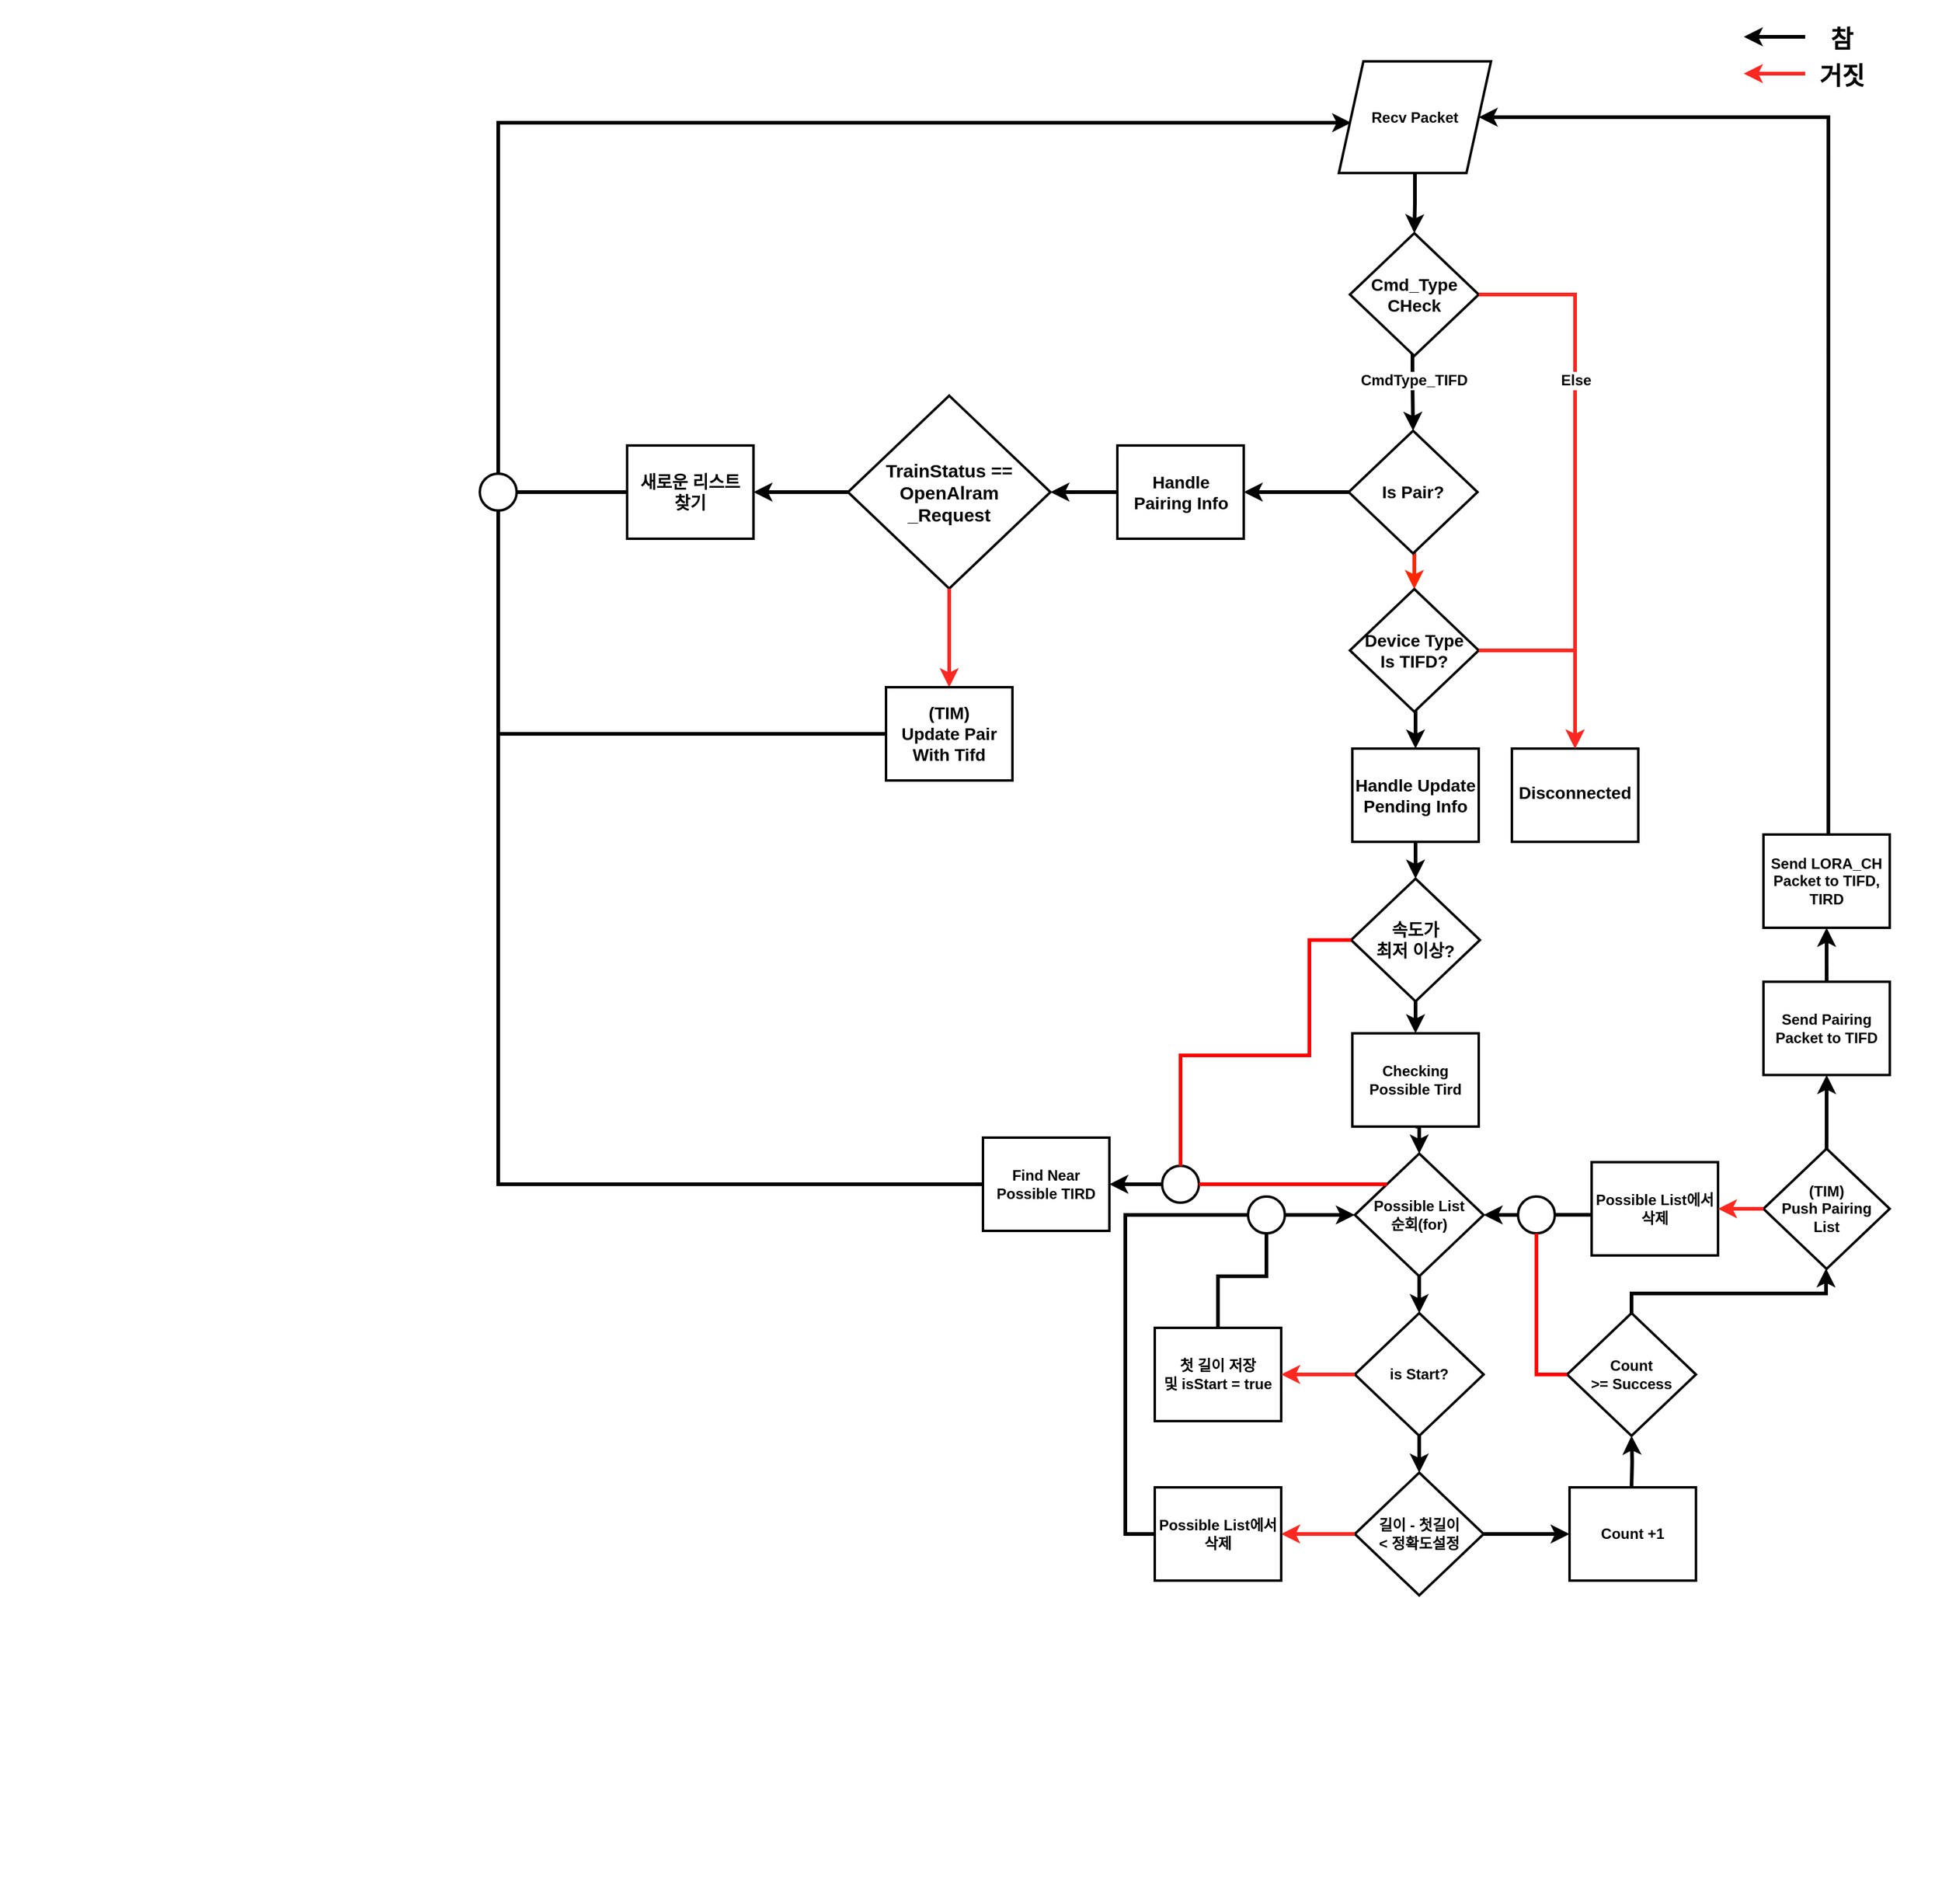 <mxfile version="21.6.8" type="device">
  <diagram name="페이지-1" id="7Ij8uKjP76WhhLE6ZRci">
    <mxGraphModel dx="6101" dy="3885" grid="1" gridSize="10" guides="1" tooltips="1" connect="1" arrows="1" fold="1" page="1" pageScale="1" pageWidth="827" pageHeight="1169" background="#FFFFFF" math="0" shadow="0">
      <root>
        <mxCell id="0" />
        <mxCell id="1" parent="0" />
        <mxCell id="FlCNs_IBPol1UIJCw7tp-71" value="" style="rounded=0;whiteSpace=wrap;html=1;strokeColor=#ffffff;" parent="1" vertex="1">
          <mxGeometry x="-480" y="-1169" width="1580" height="1549" as="geometry" />
        </mxCell>
        <mxCell id="FlCNs_IBPol1UIJCw7tp-15" style="edgeStyle=orthogonalEdgeStyle;rounded=0;orthogonalLoop=1;jettySize=auto;html=1;entryX=0.5;entryY=0;entryDx=0;entryDy=0;strokeWidth=3;" parent="1" source="FlCNs_IBPol1UIJCw7tp-10" target="FlCNs_IBPol1UIJCw7tp-13" edge="1">
          <mxGeometry relative="1" as="geometry" />
        </mxCell>
        <mxCell id="FlCNs_IBPol1UIJCw7tp-10" value="Recv Packet" style="shape=parallelogram;perimeter=parallelogramPerimeter;whiteSpace=wrap;html=1;fixedSize=1;aspect=fixed;strokeWidth=2;fontStyle=1" parent="1" vertex="1">
          <mxGeometry x="610" y="-1120" width="124" height="91" as="geometry" />
        </mxCell>
        <mxCell id="FlCNs_IBPol1UIJCw7tp-58" value="CmdType_TIFD" style="edgeStyle=orthogonalEdgeStyle;rounded=0;orthogonalLoop=1;jettySize=auto;html=1;entryX=0.5;entryY=0;entryDx=0;entryDy=0;fontStyle=1;fontSize=12;strokeWidth=3;exitX=0.5;exitY=1;exitDx=0;exitDy=0;" parent="1" source="FlCNs_IBPol1UIJCw7tp-13" target="FlCNs_IBPol1UIJCw7tp-23" edge="1">
          <mxGeometry x="0.495" relative="1" as="geometry">
            <Array as="points">
              <mxPoint x="672" y="-930" />
              <mxPoint x="670" y="-930" />
              <mxPoint x="670" y="-860" />
            </Array>
            <mxPoint as="offset" />
          </mxGeometry>
        </mxCell>
        <mxCell id="FlCNs_IBPol1UIJCw7tp-13" value="Cmd_Type&lt;br style=&quot;font-size: 14px;&quot;&gt;CHeck" style="rhombus;whiteSpace=wrap;html=1;aspect=fixed;strokeWidth=2;fontStyle=1;fontSize=14;" parent="1" vertex="1">
          <mxGeometry x="619" y="-980" width="105" height="100" as="geometry" />
        </mxCell>
        <mxCell id="FlCNs_IBPol1UIJCw7tp-35" style="edgeStyle=orthogonalEdgeStyle;rounded=0;orthogonalLoop=1;jettySize=auto;html=1;exitX=0.5;exitY=1;exitDx=0;exitDy=0;entryX=0.5;entryY=0;entryDx=0;entryDy=0;fontStyle=1;strokeWidth=3;" parent="1" source="FlCNs_IBPol1UIJCw7tp-21" target="FlCNs_IBPol1UIJCw7tp-31" edge="1">
          <mxGeometry relative="1" as="geometry" />
        </mxCell>
        <mxCell id="FlCNs_IBPol1UIJCw7tp-21" value="Handle Update Pending Info" style="rounded=0;whiteSpace=wrap;html=1;fontStyle=1;strokeWidth=2;fontSize=14;" parent="1" vertex="1">
          <mxGeometry x="621" y="-560" width="103" height="76" as="geometry" />
        </mxCell>
        <mxCell id="FlCNs_IBPol1UIJCw7tp-57" style="edgeStyle=orthogonalEdgeStyle;rounded=0;orthogonalLoop=1;jettySize=auto;html=1;exitX=0.5;exitY=1;exitDx=0;exitDy=0;entryX=0.5;entryY=0;entryDx=0;entryDy=0;fontStyle=1;fontColor=#000000;fillColor=#e51400;strokeColor=#ff2600;strokeWidth=3;" parent="1" source="FlCNs_IBPol1UIJCw7tp-23" target="FlCNs_IBPol1UIJCw7tp-26" edge="1">
          <mxGeometry relative="1" as="geometry" />
        </mxCell>
        <mxCell id="FlCNs_IBPol1UIJCw7tp-23" value="Is Pair?" style="rhombus;whiteSpace=wrap;html=1;aspect=fixed;fontStyle=1;strokeWidth=2;fontSize=14;" parent="1" vertex="1">
          <mxGeometry x="618" y="-819" width="105" height="100" as="geometry" />
        </mxCell>
        <mxCell id="FlCNs_IBPol1UIJCw7tp-34" style="edgeStyle=orthogonalEdgeStyle;rounded=0;orthogonalLoop=1;jettySize=auto;html=1;exitX=0.5;exitY=1;exitDx=0;exitDy=0;entryX=0.5;entryY=0;entryDx=0;entryDy=0;fontStyle=1;strokeWidth=3;" parent="1" source="FlCNs_IBPol1UIJCw7tp-26" target="FlCNs_IBPol1UIJCw7tp-21" edge="1">
          <mxGeometry relative="1" as="geometry" />
        </mxCell>
        <mxCell id="FlCNs_IBPol1UIJCw7tp-26" value="Device Type&lt;br style=&quot;font-size: 14px;&quot;&gt;Is TIFD?" style="rhombus;whiteSpace=wrap;html=1;aspect=fixed;fontStyle=1;strokeWidth=2;fontSize=14;" parent="1" vertex="1">
          <mxGeometry x="619" y="-690" width="105" height="100" as="geometry" />
        </mxCell>
        <mxCell id="FlCNs_IBPol1UIJCw7tp-36" style="edgeStyle=orthogonalEdgeStyle;rounded=0;orthogonalLoop=1;jettySize=auto;html=1;exitX=0.5;exitY=1;exitDx=0;exitDy=0;entryX=0.5;entryY=0;entryDx=0;entryDy=0;fontStyle=1;strokeWidth=3;" parent="1" source="FlCNs_IBPol1UIJCw7tp-31" target="FlCNs_IBPol1UIJCw7tp-33" edge="1">
          <mxGeometry relative="1" as="geometry" />
        </mxCell>
        <mxCell id="FlCNs_IBPol1UIJCw7tp-31" value="속도가 &lt;br style=&quot;font-size: 14px;&quot;&gt;최저 이상?" style="rhombus;whiteSpace=wrap;html=1;aspect=fixed;fontStyle=1;strokeWidth=2;fontSize=14;" parent="1" vertex="1">
          <mxGeometry x="620" y="-454" width="105" height="100" as="geometry" />
        </mxCell>
        <mxCell id="FlCNs_IBPol1UIJCw7tp-32" value="&lt;p style=&quot;margin: 0px; padding: 0px; border: 0px none; line-height: 0px; overflow-wrap: break-word; font-family: Arial; font-size: 14px;&quot;&gt;&lt;span style=&quot;font-size: 14px;&quot;&gt;&lt;/span&gt;&lt;/p&gt;&lt;p style=&quot;margin: 0px; padding: 0px; border: 0px none; line-height: 0px; overflow-wrap: break-word; font-family: Arial; font-size: 14px;&quot;&gt;&lt;span style=&quot;font-size: 14px;&quot;&gt;&lt;/span&gt;&lt;/p&gt;&lt;p style=&quot;margin: 0px; padding: 0px; border: 0px none; line-height: 0px; overflow-wrap: break-word; font-family: Arial; font-size: 14px;&quot;&gt;&lt;span style=&quot;font-size: 14px;&quot;&gt;Disconnected&lt;/span&gt;&lt;/p&gt;&lt;p style=&quot;margin: 0px; padding: 0px; border: 0px none; line-height: 0px; overflow-wrap: break-word; font-family: Arial; font-size: 14px;&quot;&gt;&lt;span style=&quot;font-size: 14px;&quot;&gt;&lt;br style=&quot;font-size: 14px;&quot;&gt;&lt;/span&gt;&lt;/p&gt;" style="rounded=0;whiteSpace=wrap;html=1;fontStyle=1;strokeWidth=2;fontSize=14;" parent="1" vertex="1">
          <mxGeometry x="751" y="-560" width="103" height="76" as="geometry" />
        </mxCell>
        <mxCell id="FlCNs_IBPol1UIJCw7tp-38" style="edgeStyle=orthogonalEdgeStyle;rounded=0;orthogonalLoop=1;jettySize=auto;html=1;exitX=0.5;exitY=1;exitDx=0;exitDy=0;entryX=0.5;entryY=0;entryDx=0;entryDy=0;fontStyle=1;strokeWidth=3;" parent="1" source="FlCNs_IBPol1UIJCw7tp-33" target="FlCNs_IBPol1UIJCw7tp-37" edge="1">
          <mxGeometry relative="1" as="geometry" />
        </mxCell>
        <mxCell id="FlCNs_IBPol1UIJCw7tp-33" value="Checking Possible Tird" style="rounded=0;whiteSpace=wrap;html=1;fontStyle=1;strokeWidth=2;" parent="1" vertex="1">
          <mxGeometry x="621" y="-328" width="103" height="76" as="geometry" />
        </mxCell>
        <mxCell id="FlCNs_IBPol1UIJCw7tp-48" style="edgeStyle=orthogonalEdgeStyle;rounded=0;orthogonalLoop=1;jettySize=auto;html=1;exitX=0.5;exitY=1;exitDx=0;exitDy=0;fontStyle=1;strokeWidth=3;" parent="1" source="FlCNs_IBPol1UIJCw7tp-37" target="FlCNs_IBPol1UIJCw7tp-40" edge="1">
          <mxGeometry relative="1" as="geometry" />
        </mxCell>
        <mxCell id="FlCNs_IBPol1UIJCw7tp-37" value="Possible List&lt;br&gt;순회(for)" style="rhombus;whiteSpace=wrap;html=1;aspect=fixed;fontStyle=1;strokeWidth=2;" parent="1" vertex="1">
          <mxGeometry x="623" y="-230" width="105" height="100" as="geometry" />
        </mxCell>
        <mxCell id="FlCNs_IBPol1UIJCw7tp-39" value="Find Near Possible TIRD" style="rounded=0;whiteSpace=wrap;html=1;fontStyle=1;strokeWidth=2;" parent="1" vertex="1">
          <mxGeometry x="320" y="-243" width="103" height="76" as="geometry" />
        </mxCell>
        <mxCell id="FlCNs_IBPol1UIJCw7tp-49" style="edgeStyle=orthogonalEdgeStyle;rounded=0;orthogonalLoop=1;jettySize=auto;html=1;exitX=0.5;exitY=1;exitDx=0;exitDy=0;entryX=0.5;entryY=0;entryDx=0;entryDy=0;fontStyle=1;strokeWidth=3;" parent="1" source="FlCNs_IBPol1UIJCw7tp-40" target="FlCNs_IBPol1UIJCw7tp-41" edge="1">
          <mxGeometry relative="1" as="geometry" />
        </mxCell>
        <mxCell id="FlCNs_IBPol1UIJCw7tp-40" value="is Start?" style="rhombus;whiteSpace=wrap;html=1;aspect=fixed;fontStyle=1;strokeWidth=2;" parent="1" vertex="1">
          <mxGeometry x="623" y="-100" width="105" height="100" as="geometry" />
        </mxCell>
        <mxCell id="FlCNs_IBPol1UIJCw7tp-50" style="edgeStyle=orthogonalEdgeStyle;rounded=0;orthogonalLoop=1;jettySize=auto;html=1;exitX=1;exitY=0.5;exitDx=0;exitDy=0;entryX=0;entryY=0.5;entryDx=0;entryDy=0;fontStyle=1;strokeWidth=3;" parent="1" source="FlCNs_IBPol1UIJCw7tp-41" target="FlCNs_IBPol1UIJCw7tp-42" edge="1">
          <mxGeometry relative="1" as="geometry" />
        </mxCell>
        <mxCell id="FlCNs_IBPol1UIJCw7tp-41" value="길이 - 첫길이&lt;br&gt;&amp;lt; 정확도설정" style="rhombus;whiteSpace=wrap;html=1;aspect=fixed;fontStyle=1;strokeWidth=2;" parent="1" vertex="1">
          <mxGeometry x="623" y="30" width="105" height="100" as="geometry" />
        </mxCell>
        <mxCell id="FlCNs_IBPol1UIJCw7tp-51" style="edgeStyle=orthogonalEdgeStyle;rounded=0;orthogonalLoop=1;jettySize=auto;html=1;exitX=0.5;exitY=0;exitDx=0;exitDy=0;entryX=0.5;entryY=1;entryDx=0;entryDy=0;fontStyle=1;strokeWidth=3;" parent="1" target="FlCNs_IBPol1UIJCw7tp-44" edge="1">
          <mxGeometry relative="1" as="geometry">
            <mxPoint x="848.5" y="42" as="sourcePoint" />
          </mxGeometry>
        </mxCell>
        <mxCell id="FlCNs_IBPol1UIJCw7tp-42" value="Count +1" style="rounded=0;whiteSpace=wrap;fontStyle=1;strokeWidth=2;" parent="1" vertex="1">
          <mxGeometry x="798" y="42" width="103" height="76" as="geometry" />
        </mxCell>
        <mxCell id="FlCNs_IBPol1UIJCw7tp-52" style="edgeStyle=orthogonalEdgeStyle;rounded=0;orthogonalLoop=1;jettySize=auto;html=1;exitX=0.5;exitY=0;exitDx=0;exitDy=0;fontStyle=1;strokeWidth=3;" parent="1" source="FlCNs_IBPol1UIJCw7tp-44" target="FlCNs_IBPol1UIJCw7tp-73" edge="1">
          <mxGeometry relative="1" as="geometry">
            <mxPoint x="849" y="-120" as="targetPoint" />
            <Array as="points">
              <mxPoint x="848" y="-116" />
              <mxPoint x="1007" y="-116" />
            </Array>
          </mxGeometry>
        </mxCell>
        <mxCell id="FlCNs_IBPol1UIJCw7tp-44" value="Count&lt;br&gt;&amp;gt;= Success" style="rhombus;whiteSpace=wrap;html=1;aspect=fixed;fontStyle=1;strokeWidth=2;" parent="1" vertex="1">
          <mxGeometry x="796" y="-100" width="105" height="100" as="geometry" />
        </mxCell>
        <mxCell id="FlCNs_IBPol1UIJCw7tp-53" style="edgeStyle=orthogonalEdgeStyle;rounded=0;orthogonalLoop=1;jettySize=auto;html=1;exitX=0.5;exitY=0;exitDx=0;exitDy=0;entryX=0.5;entryY=1;entryDx=0;entryDy=0;fontStyle=1;strokeWidth=3;" parent="1" source="FlCNs_IBPol1UIJCw7tp-73" target="FlCNs_IBPol1UIJCw7tp-46" edge="1">
          <mxGeometry relative="1" as="geometry">
            <mxPoint x="848.5" y="-218" as="sourcePoint" />
          </mxGeometry>
        </mxCell>
        <mxCell id="FlCNs_IBPol1UIJCw7tp-46" value="Send Pairing Packet to TIFD" style="rounded=0;whiteSpace=wrap;fontStyle=1;html=1;strokeWidth=2;" parent="1" vertex="1">
          <mxGeometry x="956" y="-370" width="103" height="76" as="geometry" />
        </mxCell>
        <mxCell id="FlCNs_IBPol1UIJCw7tp-47" value="Send LORA_CH&lt;br&gt;Packet to TIFD, TIRD" style="rounded=0;whiteSpace=wrap;fontStyle=1;html=1;strokeWidth=2;" parent="1" vertex="1">
          <mxGeometry x="956" y="-490" width="102.9" height="76" as="geometry" />
        </mxCell>
        <mxCell id="FlCNs_IBPol1UIJCw7tp-69" style="edgeStyle=orthogonalEdgeStyle;rounded=0;orthogonalLoop=1;jettySize=auto;html=1;fontStyle=1;strokeWidth=3;exitX=0.514;exitY=-0.012;exitDx=0;exitDy=0;entryX=1;entryY=0.5;entryDx=0;entryDy=0;exitPerimeter=0;" parent="1" source="FlCNs_IBPol1UIJCw7tp-47" target="FlCNs_IBPol1UIJCw7tp-10" edge="1">
          <mxGeometry relative="1" as="geometry">
            <mxPoint x="1470" y="-600" as="sourcePoint" />
            <mxPoint x="1240" y="-1090" as="targetPoint" />
            <Array as="points">
              <mxPoint x="1009" y="-1074" />
            </Array>
          </mxGeometry>
        </mxCell>
        <mxCell id="FlCNs_IBPol1UIJCw7tp-73" value="(TIM)&lt;br style=&quot;border-color: var(--border-color);&quot;&gt;&lt;span style=&quot;border-color: var(--border-color);&quot;&gt;Push Pairing&lt;br&gt;List&lt;/span&gt;" style="rhombus;whiteSpace=wrap;html=1;aspect=fixed;fontStyle=1;strokeWidth=2;" parent="1" vertex="1">
          <mxGeometry x="956" y="-234" width="102.9" height="98" as="geometry" />
        </mxCell>
        <mxCell id="FlCNs_IBPol1UIJCw7tp-76" value="첫 길이 저장&lt;br&gt;및 isStart = true" style="rounded=0;whiteSpace=wrap;fontStyle=1;html=1;strokeWidth=2;" parent="1" vertex="1">
          <mxGeometry x="460" y="-88" width="103" height="76" as="geometry" />
        </mxCell>
        <mxCell id="FlCNs_IBPol1UIJCw7tp-81" value="Possible List에서&lt;br&gt;삭제" style="rounded=0;whiteSpace=wrap;fontStyle=1;html=1;strokeWidth=2;" parent="1" vertex="1">
          <mxGeometry x="816.0" y="-223" width="103" height="76" as="geometry" />
        </mxCell>
        <mxCell id="FlCNs_IBPol1UIJCw7tp-85" style="edgeStyle=orthogonalEdgeStyle;rounded=0;orthogonalLoop=1;jettySize=auto;html=1;exitX=0.5;exitY=0;exitDx=0;exitDy=0;entryX=0.5;entryY=1;entryDx=0;entryDy=0;fontStyle=1;strokeWidth=3;" parent="1" source="FlCNs_IBPol1UIJCw7tp-46" target="FlCNs_IBPol1UIJCw7tp-47" edge="1">
          <mxGeometry relative="1" as="geometry">
            <mxPoint x="866" y="-400" as="sourcePoint" />
            <mxPoint x="816" y="-400" as="targetPoint" />
          </mxGeometry>
        </mxCell>
        <mxCell id="FlCNs_IBPol1UIJCw7tp-86" style="edgeStyle=orthogonalEdgeStyle;rounded=0;orthogonalLoop=1;jettySize=auto;html=1;exitX=0;exitY=0.5;exitDx=0;exitDy=0;entryX=1;entryY=0.5;entryDx=0;entryDy=0;fontStyle=1;strokeWidth=3;strokeColor=#FC2821;" parent="1" source="FlCNs_IBPol1UIJCw7tp-73" target="FlCNs_IBPol1UIJCw7tp-81" edge="1">
          <mxGeometry relative="1" as="geometry">
            <mxPoint x="1026.0" y="-200" as="sourcePoint" />
            <mxPoint x="826.0" y="-200" as="targetPoint" />
          </mxGeometry>
        </mxCell>
        <mxCell id="FlCNs_IBPol1UIJCw7tp-88" value="" style="ellipse;whiteSpace=wrap;html=1;strokeWidth=2;" parent="1" vertex="1">
          <mxGeometry x="756" y="-195" width="30" height="30" as="geometry" />
        </mxCell>
        <mxCell id="FlCNs_IBPol1UIJCw7tp-90" style="orthogonalLoop=1;jettySize=auto;html=1;exitX=0;exitY=0.5;exitDx=0;exitDy=0;entryX=0.5;entryY=1;entryDx=0;entryDy=0;fontStyle=1;strokeWidth=3;rounded=0;edgeStyle=orthogonalEdgeStyle;endArrow=none;endFill=0;strokeColor=#ff0000;" parent="1" source="FlCNs_IBPol1UIJCw7tp-44" target="FlCNs_IBPol1UIJCw7tp-88" edge="1">
          <mxGeometry relative="1" as="geometry">
            <mxPoint x="646" y="-210" as="sourcePoint" />
            <mxPoint x="596" y="-210" as="targetPoint" />
          </mxGeometry>
        </mxCell>
        <mxCell id="FlCNs_IBPol1UIJCw7tp-91" style="edgeStyle=orthogonalEdgeStyle;rounded=0;orthogonalLoop=1;jettySize=auto;html=1;exitX=0;exitY=0.5;exitDx=0;exitDy=0;fontStyle=1;strokeWidth=3;endArrow=none;endFill=0;" parent="1" edge="1">
          <mxGeometry relative="1" as="geometry">
            <mxPoint x="816.0" y="-180.08" as="sourcePoint" />
            <mxPoint x="786" y="-180.08" as="targetPoint" />
            <Array as="points">
              <mxPoint x="786" y="-180.08" />
            </Array>
          </mxGeometry>
        </mxCell>
        <mxCell id="FlCNs_IBPol1UIJCw7tp-92" style="edgeStyle=orthogonalEdgeStyle;rounded=0;orthogonalLoop=1;jettySize=auto;html=1;exitX=0;exitY=0.5;exitDx=0;exitDy=0;fontStyle=1;strokeWidth=3;entryX=1;entryY=0.5;entryDx=0;entryDy=0;" parent="1" source="FlCNs_IBPol1UIJCw7tp-88" target="FlCNs_IBPol1UIJCw7tp-37" edge="1">
          <mxGeometry relative="1" as="geometry">
            <mxPoint x="726" y="-230" as="sourcePoint" />
            <mxPoint x="736" y="-180" as="targetPoint" />
          </mxGeometry>
        </mxCell>
        <mxCell id="FlCNs_IBPol1UIJCw7tp-93" style="edgeStyle=orthogonalEdgeStyle;rounded=0;orthogonalLoop=1;jettySize=auto;html=1;exitX=0;exitY=0.5;exitDx=0;exitDy=0;entryX=1;entryY=0.5;entryDx=0;entryDy=0;fontStyle=1;strokeWidth=3;fillColor=#e51400;strokeColor=#FC2821;" parent="1" source="FlCNs_IBPol1UIJCw7tp-40" target="FlCNs_IBPol1UIJCw7tp-76" edge="1">
          <mxGeometry relative="1" as="geometry">
            <mxPoint x="626" y="-70" as="sourcePoint" />
            <mxPoint x="576" y="-70" as="targetPoint" />
          </mxGeometry>
        </mxCell>
        <mxCell id="FlCNs_IBPol1UIJCw7tp-94" style="edgeStyle=orthogonalEdgeStyle;rounded=0;orthogonalLoop=1;jettySize=auto;html=1;exitX=0;exitY=0.5;exitDx=0;exitDy=0;entryX=1;entryY=0.5;entryDx=0;entryDy=0;fontStyle=1;strokeWidth=3;strokeColor=#FC2821;" parent="1" source="FlCNs_IBPol1UIJCw7tp-41" edge="1">
          <mxGeometry relative="1" as="geometry">
            <mxPoint x="633" y="-40" as="sourcePoint" />
            <mxPoint x="563.0" y="80" as="targetPoint" />
          </mxGeometry>
        </mxCell>
        <mxCell id="FlCNs_IBPol1UIJCw7tp-95" value="Possible List에서&lt;br&gt;삭제" style="rounded=0;whiteSpace=wrap;fontStyle=1;html=1;strokeWidth=2;" parent="1" vertex="1">
          <mxGeometry x="460.0" y="42" width="103" height="76" as="geometry" />
        </mxCell>
        <mxCell id="FlCNs_IBPol1UIJCw7tp-96" value="" style="ellipse;whiteSpace=wrap;html=1;strokeWidth=2;" parent="1" vertex="1">
          <mxGeometry x="466" y="-220" width="30" height="30" as="geometry" />
        </mxCell>
        <mxCell id="FlCNs_IBPol1UIJCw7tp-97" style="orthogonalLoop=1;jettySize=auto;html=1;entryX=1;entryY=0.5;entryDx=0;entryDy=0;fontStyle=1;strokeWidth=3;rounded=0;edgeStyle=orthogonalEdgeStyle;endArrow=none;endFill=0;strokeColor=#ff0000;exitX=0;exitY=0;exitDx=0;exitDy=0;" parent="1" source="FlCNs_IBPol1UIJCw7tp-37" target="FlCNs_IBPol1UIJCw7tp-96" edge="1">
          <mxGeometry relative="1" as="geometry">
            <mxPoint x="561" y="-155" as="sourcePoint" />
            <mxPoint x="536" y="-270" as="targetPoint" />
          </mxGeometry>
        </mxCell>
        <mxCell id="FlCNs_IBPol1UIJCw7tp-98" style="orthogonalLoop=1;jettySize=auto;html=1;exitX=0.5;exitY=0;exitDx=0;exitDy=0;entryX=0;entryY=0.5;entryDx=0;entryDy=0;fontStyle=1;strokeWidth=3;rounded=0;edgeStyle=orthogonalEdgeStyle;endArrow=none;endFill=0;strokeColor=#ff0000;" parent="1" source="FlCNs_IBPol1UIJCw7tp-96" target="FlCNs_IBPol1UIJCw7tp-31" edge="1">
          <mxGeometry relative="1" as="geometry">
            <mxPoint x="511" y="-245" as="sourcePoint" />
            <mxPoint x="486" y="-360" as="targetPoint" />
            <Array as="points">
              <mxPoint x="481" y="-310" />
              <mxPoint x="586" y="-310" />
              <mxPoint x="586" y="-404" />
            </Array>
          </mxGeometry>
        </mxCell>
        <mxCell id="FlCNs_IBPol1UIJCw7tp-99" style="edgeStyle=orthogonalEdgeStyle;rounded=0;orthogonalLoop=1;jettySize=auto;html=1;exitX=0;exitY=0.5;exitDx=0;exitDy=0;fontStyle=1;strokeWidth=3;entryX=1;entryY=0.5;entryDx=0;entryDy=0;" parent="1" source="FlCNs_IBPol1UIJCw7tp-96" target="FlCNs_IBPol1UIJCw7tp-39" edge="1">
          <mxGeometry relative="1" as="geometry">
            <mxPoint x="476" y="-200" as="sourcePoint" />
            <mxPoint x="426" y="-200" as="targetPoint" />
          </mxGeometry>
        </mxCell>
        <mxCell id="FlCNs_IBPol1UIJCw7tp-100" value="" style="ellipse;whiteSpace=wrap;html=1;strokeWidth=2;" parent="1" vertex="1">
          <mxGeometry x="536" y="-195" width="30" height="30" as="geometry" />
        </mxCell>
        <mxCell id="FlCNs_IBPol1UIJCw7tp-101" style="edgeStyle=orthogonalEdgeStyle;rounded=0;orthogonalLoop=1;jettySize=auto;html=1;exitX=1;exitY=0.5;exitDx=0;exitDy=0;entryX=0;entryY=0.5;entryDx=0;entryDy=0;fontStyle=1;strokeWidth=3;" parent="1" source="FlCNs_IBPol1UIJCw7tp-100" target="FlCNs_IBPol1UIJCw7tp-37" edge="1">
          <mxGeometry relative="1" as="geometry">
            <mxPoint x="526" y="-120" as="sourcePoint" />
            <mxPoint x="476" y="-120" as="targetPoint" />
          </mxGeometry>
        </mxCell>
        <mxCell id="FlCNs_IBPol1UIJCw7tp-103" style="edgeStyle=orthogonalEdgeStyle;rounded=0;orthogonalLoop=1;jettySize=auto;html=1;exitX=0.5;exitY=0;exitDx=0;exitDy=0;fontStyle=1;strokeWidth=3;endArrow=none;endFill=0;entryX=0.5;entryY=1;entryDx=0;entryDy=0;" parent="1" source="FlCNs_IBPol1UIJCw7tp-76" target="FlCNs_IBPol1UIJCw7tp-100" edge="1">
          <mxGeometry relative="1" as="geometry">
            <mxPoint x="496.0" y="-140.0" as="sourcePoint" />
            <mxPoint x="466" y="-140.0" as="targetPoint" />
            <Array as="points">
              <mxPoint x="512" y="-130" />
              <mxPoint x="551" y="-130" />
            </Array>
          </mxGeometry>
        </mxCell>
        <mxCell id="FlCNs_IBPol1UIJCw7tp-104" style="edgeStyle=orthogonalEdgeStyle;rounded=0;orthogonalLoop=1;jettySize=auto;html=1;exitX=0;exitY=0.5;exitDx=0;exitDy=0;fontStyle=1;strokeWidth=3;endArrow=none;endFill=0;entryX=0;entryY=0.5;entryDx=0;entryDy=0;" parent="1" source="FlCNs_IBPol1UIJCw7tp-95" target="FlCNs_IBPol1UIJCw7tp-100" edge="1">
          <mxGeometry relative="1" as="geometry">
            <mxPoint x="426.0" y="30.0" as="sourcePoint" />
            <mxPoint x="396" y="30.0" as="targetPoint" />
            <Array as="points">
              <mxPoint x="436" y="80" />
              <mxPoint x="436" y="-180" />
            </Array>
          </mxGeometry>
        </mxCell>
        <mxCell id="VzTFzCelFTvTFUtPNzLl-1" style="edgeStyle=orthogonalEdgeStyle;rounded=0;orthogonalLoop=1;jettySize=auto;html=1;exitX=0;exitY=0.5;exitDx=0;exitDy=0;entryX=1;entryY=0.5;entryDx=0;entryDy=0;fontStyle=1;strokeWidth=3;" parent="1" edge="1">
          <mxGeometry relative="1" as="geometry">
            <mxPoint x="990" y="-1140" as="sourcePoint" />
            <mxPoint x="940" y="-1140" as="targetPoint" />
          </mxGeometry>
        </mxCell>
        <mxCell id="VzTFzCelFTvTFUtPNzLl-2" style="edgeStyle=orthogonalEdgeStyle;rounded=0;orthogonalLoop=1;jettySize=auto;html=1;entryX=1;entryY=0.5;entryDx=0;entryDy=0;fontStyle=1;strokeWidth=3;strokeColor=#FC2821;" parent="1" edge="1">
          <mxGeometry relative="1" as="geometry">
            <mxPoint x="990" y="-1110" as="sourcePoint" />
            <mxPoint x="940.0" y="-1110" as="targetPoint" />
          </mxGeometry>
        </mxCell>
        <mxCell id="VzTFzCelFTvTFUtPNzLl-4" value="참" style="text;html=1;strokeColor=none;fillColor=none;align=center;verticalAlign=middle;whiteSpace=wrap;rounded=0;fontSize=20;fontStyle=1" parent="1" vertex="1">
          <mxGeometry x="990" y="-1154" width="60" height="30" as="geometry" />
        </mxCell>
        <mxCell id="VzTFzCelFTvTFUtPNzLl-5" value="거짓" style="text;html=1;strokeColor=none;fillColor=none;align=center;verticalAlign=middle;whiteSpace=wrap;rounded=0;fontSize=20;fontStyle=1" parent="1" vertex="1">
          <mxGeometry x="990" y="-1124" width="60" height="30" as="geometry" />
        </mxCell>
        <mxCell id="mwJyTNDDtB5qL9PiFzt8-1" style="edgeStyle=orthogonalEdgeStyle;rounded=0;orthogonalLoop=1;jettySize=auto;html=1;exitX=1;exitY=0.5;exitDx=0;exitDy=0;entryX=0.5;entryY=0;entryDx=0;entryDy=0;fontStyle=1;strokeWidth=3;strokeColor=#FC2821;" parent="1" source="FlCNs_IBPol1UIJCw7tp-26" target="FlCNs_IBPol1UIJCw7tp-32" edge="1">
          <mxGeometry relative="1" as="geometry">
            <mxPoint x="990.0" y="-660" as="sourcePoint" />
            <mxPoint x="790.0" y="-660" as="targetPoint" />
          </mxGeometry>
        </mxCell>
        <mxCell id="mwJyTNDDtB5qL9PiFzt8-2" style="edgeStyle=orthogonalEdgeStyle;rounded=0;orthogonalLoop=1;jettySize=auto;html=1;exitX=0;exitY=0.5;exitDx=0;exitDy=0;entryX=1;entryY=0.5;entryDx=0;entryDy=0;fontStyle=1;strokeWidth=3;" parent="1" source="FlCNs_IBPol1UIJCw7tp-23" target="mwJyTNDDtB5qL9PiFzt8-3" edge="1">
          <mxGeometry relative="1" as="geometry">
            <mxPoint x="500" y="-760" as="sourcePoint" />
            <mxPoint x="450" y="-760" as="targetPoint" />
            <Array as="points" />
          </mxGeometry>
        </mxCell>
        <mxCell id="mwJyTNDDtB5qL9PiFzt8-3" value="Handle&lt;br style=&quot;font-size: 14px;&quot;&gt;Pairing Info" style="rounded=0;whiteSpace=wrap;fontStyle=1;html=1;strokeWidth=2;fontSize=14;" parent="1" vertex="1">
          <mxGeometry x="429.5" y="-807" width="103" height="76" as="geometry" />
        </mxCell>
        <mxCell id="mwJyTNDDtB5qL9PiFzt8-4" value="Else" style="edgeStyle=orthogonalEdgeStyle;rounded=0;orthogonalLoop=1;jettySize=auto;html=1;exitX=1;exitY=0.5;exitDx=0;exitDy=0;entryX=0.5;entryY=0;entryDx=0;entryDy=0;fontStyle=1;strokeWidth=3;strokeColor=#FC2821;fontSize=12;" parent="1" source="FlCNs_IBPol1UIJCw7tp-13" target="FlCNs_IBPol1UIJCw7tp-32" edge="1">
          <mxGeometry x="-0.338" relative="1" as="geometry">
            <mxPoint x="970.0" y="-890" as="sourcePoint" />
            <mxPoint x="770.0" y="-890" as="targetPoint" />
            <mxPoint as="offset" />
          </mxGeometry>
        </mxCell>
        <mxCell id="mwJyTNDDtB5qL9PiFzt8-7" value="TrainStatus == OpenAlram&lt;br style=&quot;font-size: 15px;&quot;&gt;_Request" style="rhombus;whiteSpace=wrap;html=1;aspect=fixed;fontStyle=1;strokeWidth=2;fontSize=15;" parent="1" vertex="1">
          <mxGeometry x="210" y="-847.57" width="165" height="157.14" as="geometry" />
        </mxCell>
        <mxCell id="mwJyTNDDtB5qL9PiFzt8-8" style="edgeStyle=orthogonalEdgeStyle;rounded=0;orthogonalLoop=1;jettySize=auto;html=1;exitX=0;exitY=0.5;exitDx=0;exitDy=0;entryX=1;entryY=0.5;entryDx=0;entryDy=0;fontStyle=1;strokeWidth=3;" parent="1" source="mwJyTNDDtB5qL9PiFzt8-3" target="mwJyTNDDtB5qL9PiFzt8-7" edge="1">
          <mxGeometry relative="1" as="geometry">
            <mxPoint x="200" y="-720" as="sourcePoint" />
            <mxPoint x="150" y="-720" as="targetPoint" />
          </mxGeometry>
        </mxCell>
        <mxCell id="mwJyTNDDtB5qL9PiFzt8-9" style="edgeStyle=orthogonalEdgeStyle;rounded=0;orthogonalLoop=1;jettySize=auto;html=1;exitX=0;exitY=0.5;exitDx=0;exitDy=0;entryX=1;entryY=0.5;entryDx=0;entryDy=0;fontStyle=1;strokeWidth=3;" parent="1" source="mwJyTNDDtB5qL9PiFzt8-7" target="mwJyTNDDtB5qL9PiFzt8-10" edge="1">
          <mxGeometry relative="1" as="geometry">
            <mxPoint x="190" y="-770" as="sourcePoint" />
            <mxPoint x="140" y="-770" as="targetPoint" />
          </mxGeometry>
        </mxCell>
        <mxCell id="mwJyTNDDtB5qL9PiFzt8-10" value="새로운 리스트 &lt;br style=&quot;font-size: 14px;&quot;&gt;찾기" style="rounded=0;whiteSpace=wrap;fontStyle=1;html=1;strokeWidth=2;fontSize=14;" parent="1" vertex="1">
          <mxGeometry x="30.0" y="-807" width="103" height="76" as="geometry" />
        </mxCell>
        <mxCell id="mwJyTNDDtB5qL9PiFzt8-11" style="edgeStyle=orthogonalEdgeStyle;rounded=0;orthogonalLoop=1;jettySize=auto;html=1;exitX=0.5;exitY=1;exitDx=0;exitDy=0;entryX=0.5;entryY=0;entryDx=0;entryDy=0;fontStyle=1;strokeWidth=3;strokeColor=#FC2821;" parent="1" source="mwJyTNDDtB5qL9PiFzt8-7" target="mwJyTNDDtB5qL9PiFzt8-12" edge="1">
          <mxGeometry relative="1" as="geometry">
            <mxPoint x="450.0" y="-950" as="sourcePoint" />
            <mxPoint x="250.0" y="-950" as="targetPoint" />
          </mxGeometry>
        </mxCell>
        <mxCell id="mwJyTNDDtB5qL9PiFzt8-12" value="(TIM)&lt;br style=&quot;font-size: 14px;&quot;&gt;Update Pair &lt;br style=&quot;font-size: 14px;&quot;&gt;With Tifd" style="rounded=0;whiteSpace=wrap;fontStyle=1;html=1;strokeWidth=2;fontSize=14;" parent="1" vertex="1">
          <mxGeometry x="241.0" y="-610" width="103" height="76" as="geometry" />
        </mxCell>
        <mxCell id="mwJyTNDDtB5qL9PiFzt8-14" value="" style="ellipse;whiteSpace=wrap;html=1;strokeWidth=2;" parent="1" vertex="1">
          <mxGeometry x="-90" y="-784" width="30" height="30" as="geometry" />
        </mxCell>
        <mxCell id="mwJyTNDDtB5qL9PiFzt8-15" style="edgeStyle=orthogonalEdgeStyle;rounded=0;orthogonalLoop=1;jettySize=auto;html=1;exitX=0;exitY=0.5;exitDx=0;exitDy=0;fontStyle=1;strokeWidth=3;endArrow=none;endFill=0;entryX=1;entryY=0.5;entryDx=0;entryDy=0;" parent="1" source="mwJyTNDDtB5qL9PiFzt8-10" target="mwJyTNDDtB5qL9PiFzt8-14" edge="1">
          <mxGeometry relative="1" as="geometry">
            <mxPoint x="-330.0" y="-940" as="sourcePoint" />
            <mxPoint x="-360" y="-940" as="targetPoint" />
            <Array as="points">
              <mxPoint x="10" y="-769" />
              <mxPoint x="10" y="-769" />
            </Array>
          </mxGeometry>
        </mxCell>
        <mxCell id="mwJyTNDDtB5qL9PiFzt8-16" style="edgeStyle=orthogonalEdgeStyle;rounded=0;orthogonalLoop=1;jettySize=auto;html=1;exitX=0;exitY=0.5;exitDx=0;exitDy=0;fontStyle=1;strokeWidth=3;endArrow=none;endFill=0;entryX=0.5;entryY=1;entryDx=0;entryDy=0;" parent="1" source="mwJyTNDDtB5qL9PiFzt8-12" target="mwJyTNDDtB5qL9PiFzt8-14" edge="1">
          <mxGeometry relative="1" as="geometry">
            <mxPoint x="4.547e-13" y="-580" as="sourcePoint" />
            <mxPoint x="-30" y="-580" as="targetPoint" />
            <Array as="points">
              <mxPoint x="-75" y="-572" />
            </Array>
          </mxGeometry>
        </mxCell>
        <mxCell id="mwJyTNDDtB5qL9PiFzt8-17" style="edgeStyle=orthogonalEdgeStyle;rounded=0;orthogonalLoop=1;jettySize=auto;html=1;exitX=0;exitY=0.5;exitDx=0;exitDy=0;fontStyle=1;strokeWidth=3;endArrow=none;endFill=0;entryX=0.5;entryY=1;entryDx=0;entryDy=0;" parent="1" source="FlCNs_IBPol1UIJCw7tp-39" target="mwJyTNDDtB5qL9PiFzt8-14" edge="1">
          <mxGeometry relative="1" as="geometry">
            <mxPoint x="-20.0" y="-230.0" as="sourcePoint" />
            <mxPoint x="-50" y="-230.0" as="targetPoint" />
            <Array as="points">
              <mxPoint x="-75" y="-205" />
            </Array>
          </mxGeometry>
        </mxCell>
        <mxCell id="mwJyTNDDtB5qL9PiFzt8-18" style="edgeStyle=orthogonalEdgeStyle;rounded=0;orthogonalLoop=1;jettySize=auto;html=1;exitX=0.5;exitY=0;exitDx=0;exitDy=0;fontStyle=1;strokeWidth=3;" parent="1" source="mwJyTNDDtB5qL9PiFzt8-14" edge="1">
          <mxGeometry relative="1" as="geometry">
            <mxPoint x="-80" y="-830" as="sourcePoint" />
            <mxPoint x="620" y="-1070" as="targetPoint" />
            <Array as="points">
              <mxPoint x="-75" y="-1070" />
              <mxPoint x="620" y="-1070" />
            </Array>
          </mxGeometry>
        </mxCell>
      </root>
    </mxGraphModel>
  </diagram>
</mxfile>
